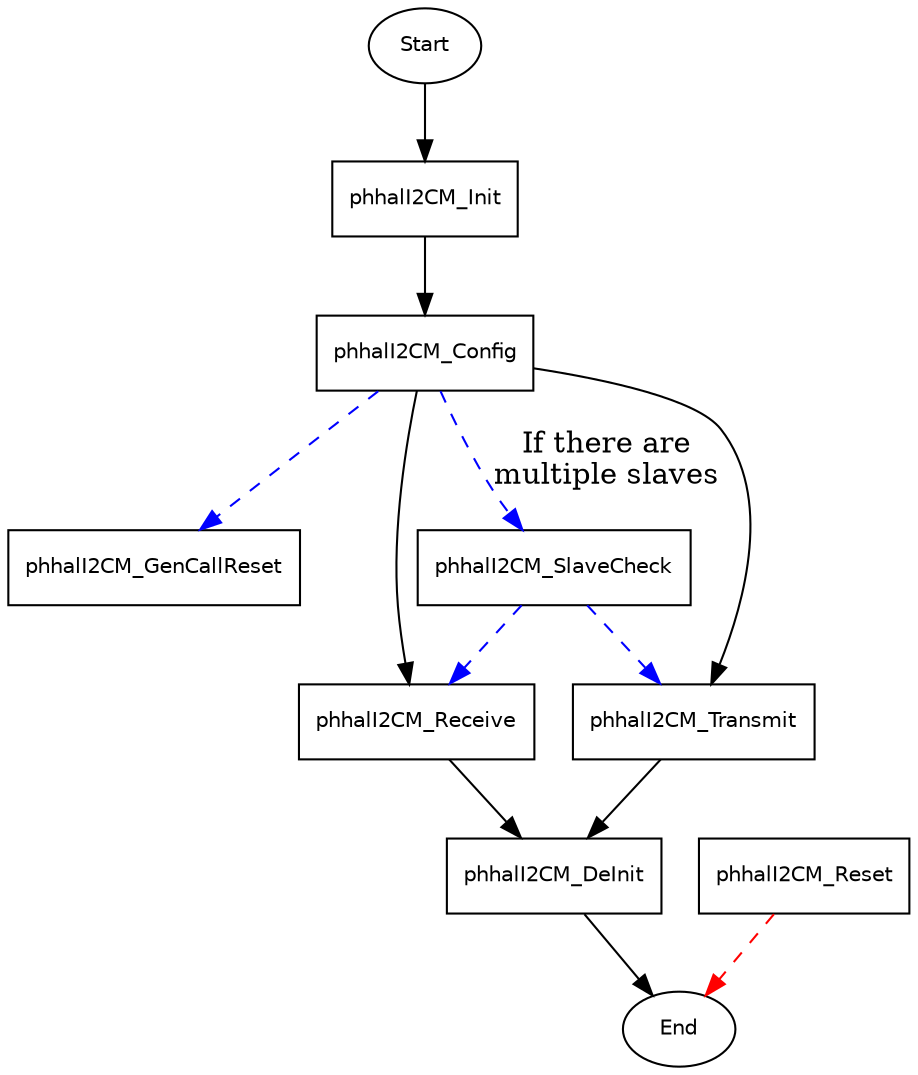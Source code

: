 

 digraph "Sample Usage" {
         node [shape=oval, fontname="Helvetica", fontsize=10];
         Start;
         End;

         node [shape=record, fontname="Helvetica", fontsize=10];

     //Nodes
         phhalI2CM_Config [ URL="\ref phhalI2CM_Config"];
         phhalI2CM_DeInit[ URL="\ref phhalI2CM_DeInit"];
         phhalI2CM_GenCallReset [ URL="\ref phhalI2CM_GenCallReset"];
         phhalI2CM_Init [ URL="\ref phhalI2CM_Init"];
         //phhalI2CM_QueueRx [ URL="\ref phhalI2CM_QueueRx"];
         //phhalI2CM_QueueTx [ URL="\ref phhalI2CM_QueueTx"];
         phhalI2CM_Receive [ URL="\ref phhalI2CM_Receive"];
         phhalI2CM_Reset [ URL="\ref phhalI2CM_Reset"];
         phhalI2CM_SlaveCheck [ URL="\ref phhalI2CM_SlaveCheck"];
         //phhalI2CM_Start [ URL="\ref phhalI2CM_Start"];
         phhalI2CM_Transmit [ URL="\ref phhalI2CM_Transmit"];

     //Logical Flow
         Start -> phhalI2CM_Init -> phhalI2CM_Config;
         phhalI2CM_Config -> phhalI2CM_Receive;
         phhalI2CM_Config -> phhalI2CM_Transmit;
         phhalI2CM_Receive -> phhalI2CM_DeInit;
         phhalI2CM_Transmit -> phhalI2CM_DeInit;
         phhalI2CM_DeInit -> End;

     //optionals
         edge [ style="dashed", color="blue" ];
         phhalI2CM_Config -> phhalI2CM_SlaveCheck [label = "If there are\nmultiple slaves"];
         phhalI2CM_SlaveCheck -> phhalI2CM_Receive;
         phhalI2CM_SlaveCheck -> phhalI2CM_Transmit;
         phhalI2CM_Config -> phhalI2CM_GenCallReset;

     //error/abort cases
         edge [ style="dashed", color="red" ];
         phhalI2CM_Reset -> End;

     }
